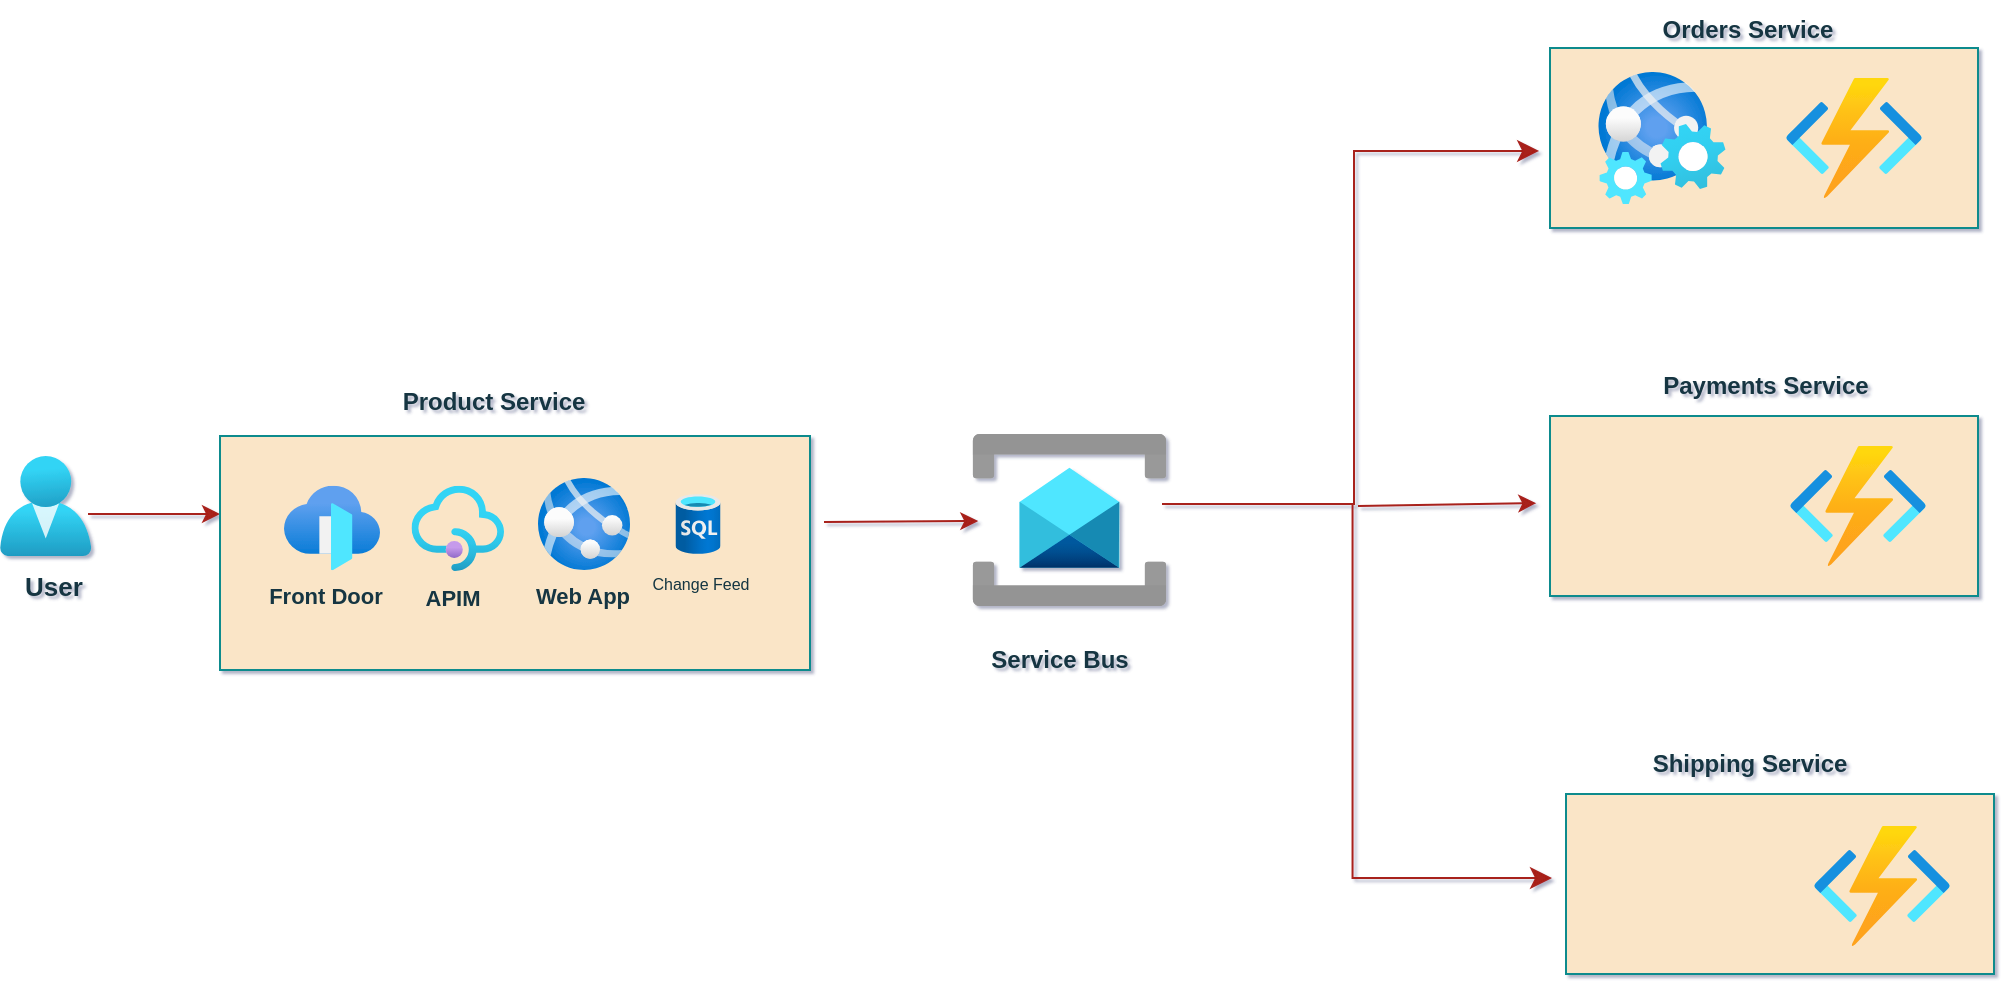 <mxfile version="26.2.14" pages="2">
  <diagram name="ServiceBus-EventDriven" id="KTqwcdXpjocmhjIUhx2A">
    <mxGraphModel dx="1418" dy="760" grid="0" gridSize="12" guides="1" tooltips="1" connect="1" arrows="1" fold="1" page="1" pageScale="1" pageWidth="1169" pageHeight="827" math="0" shadow="1">
      <root>
        <mxCell id="0" />
        <mxCell id="1" parent="0" />
        <mxCell id="YH1nLclGi4jUU_9F0U5y-1" value="" style="image;aspect=fixed;html=1;points=[];align=center;fontSize=12;image=img/lib/azure2/identity/Users.svg;labelBackgroundColor=none;fillColor=#FAE5C7;strokeColor=#0F8B8D;fontColor=#143642;" vertex="1" parent="1">
          <mxGeometry x="73" y="312" width="45.71" height="50" as="geometry" />
        </mxCell>
        <mxCell id="YH1nLclGi4jUU_9F0U5y-2" value="" style="endArrow=classic;html=1;rounded=0;exitX=0.963;exitY=0.56;exitDx=0;exitDy=0;exitPerimeter=0;labelBackgroundColor=none;strokeColor=#A8201A;fontColor=default;" edge="1" parent="1">
          <mxGeometry width="50" height="50" relative="1" as="geometry">
            <mxPoint x="117.019" y="341.0" as="sourcePoint" />
            <mxPoint x="183" y="341" as="targetPoint" />
          </mxGeometry>
        </mxCell>
        <mxCell id="YH1nLclGi4jUU_9F0U5y-3" value="" style="html=1;dashed=0;whiteSpace=wrap;labelBackgroundColor=none;fillColor=#FAE5C7;strokeColor=#0F8B8D;fontColor=#143642;" vertex="1" parent="1">
          <mxGeometry x="183" y="302" width="295" height="117" as="geometry" />
        </mxCell>
        <mxCell id="YH1nLclGi4jUU_9F0U5y-4" value="" style="image;aspect=fixed;html=1;points=[];align=center;fontSize=12;image=img/lib/azure2/networking/Front_Doors.svg;labelBackgroundColor=none;fillColor=#FAE5C7;strokeColor=#0F8B8D;fontColor=#143642;" vertex="1" parent="1">
          <mxGeometry x="215" y="326.82" width="48" height="42.35" as="geometry" />
        </mxCell>
        <mxCell id="YH1nLclGi4jUU_9F0U5y-5" value="" style="image;aspect=fixed;html=1;points=[];align=center;fontSize=12;image=img/lib/azure2/app_services/API_Management_Services.svg;labelBackgroundColor=none;fillColor=#FAE5C7;strokeColor=#0F8B8D;fontColor=#143642;" vertex="1" parent="1">
          <mxGeometry x="278.75" y="326.82" width="46.25" height="42.69" as="geometry" />
        </mxCell>
        <mxCell id="YH1nLclGi4jUU_9F0U5y-8" value="&lt;font&gt;&lt;b&gt;Front Door&lt;/b&gt;&lt;/font&gt;" style="html=1;dashed=0;whiteSpace=wrap;labelBackgroundColor=none;fillColor=none;strokeColor=none;fontColor=#143642;labelBorderColor=none;fontSize=11;" vertex="1" parent="1">
          <mxGeometry x="205" y="367" width="62" height="30" as="geometry" />
        </mxCell>
        <mxCell id="YH1nLclGi4jUU_9F0U5y-6" value="" style="image;aspect=fixed;html=1;points=[];align=center;fontSize=12;image=img/lib/azure2/app_services/App_Services.svg;labelBackgroundColor=none;fillColor=#FAE5C7;strokeColor=#0F8B8D;fontColor=#143642;" vertex="1" parent="1">
          <mxGeometry x="342" y="323" width="46" height="46" as="geometry" />
        </mxCell>
        <mxCell id="YH1nLclGi4jUU_9F0U5y-9" value="&lt;font&gt;&lt;b&gt;APIM&lt;/b&gt;&lt;/font&gt;" style="html=1;dashed=0;whiteSpace=wrap;labelBackgroundColor=none;fillColor=none;strokeColor=none;fontColor=#143642;labelBorderColor=none;fontSize=11;" vertex="1" parent="1">
          <mxGeometry x="271" y="370" width="57" height="26" as="geometry" />
        </mxCell>
        <mxCell id="YH1nLclGi4jUU_9F0U5y-10" value="&lt;font&gt;&lt;b&gt;Web App&lt;/b&gt;&lt;/font&gt;" style="html=1;dashed=0;whiteSpace=wrap;labelBackgroundColor=none;fillColor=none;strokeColor=none;fontColor=#143642;labelBorderColor=none;fontSize=11;" vertex="1" parent="1">
          <mxGeometry x="337" y="367" width="55" height="30" as="geometry" />
        </mxCell>
        <mxCell id="YH1nLclGi4jUU_9F0U5y-11" value="&lt;font&gt;&lt;b style=&quot;&quot;&gt;Payments Service&lt;/b&gt;&lt;/font&gt;" style="html=1;dashed=0;whiteSpace=wrap;labelBackgroundColor=none;fillColor=none;strokeColor=none;fontColor=#143642;labelBorderColor=none;" vertex="1" parent="1">
          <mxGeometry x="892" y="262" width="128" height="30" as="geometry" />
        </mxCell>
        <mxCell id="YH1nLclGi4jUU_9F0U5y-13" value="" style="endArrow=classic;html=1;rounded=0;exitX=0.963;exitY=0.56;exitDx=0;exitDy=0;exitPerimeter=0;labelBackgroundColor=none;strokeColor=#A8201A;fontColor=default;entryX=0.065;entryY=0.5;entryDx=0;entryDy=0;entryPerimeter=0;" edge="1" parent="1">
          <mxGeometry width="50" height="50" relative="1" as="geometry">
            <mxPoint x="485" y="345" as="sourcePoint" />
            <mxPoint x="562.135" y="344.5" as="targetPoint" />
          </mxGeometry>
        </mxCell>
        <mxCell id="YH1nLclGi4jUU_9F0U5y-17" value="" style="image;aspect=fixed;html=1;points=[];align=center;fontSize=12;image=img/lib/azure2/databases/SQL_Database.svg;strokeColor=#0F8B8D;fontColor=#143642;fillColor=#FAE5C7;labelBackgroundColor=none;" vertex="1" parent="1">
          <mxGeometry x="410.75" y="331" width="22.5" height="30" as="geometry" />
        </mxCell>
        <mxCell id="YH1nLclGi4jUU_9F0U5y-18" value="" style="image;aspect=fixed;html=1;points=[];align=center;fontSize=12;image=img/lib/azure2/integration/Service_Bus.svg;strokeColor=#0F8B8D;fontColor=#143642;fillColor=#FAE5C7;labelBackgroundColor=none;" vertex="1" parent="1">
          <mxGeometry x="559" y="301" width="97.47" height="86" as="geometry" />
        </mxCell>
        <mxCell id="YH1nLclGi4jUU_9F0U5y-19" value="&lt;b&gt;Service Bus&lt;/b&gt;" style="html=1;dashed=0;whiteSpace=wrap;labelBackgroundColor=none;fillColor=none;strokeColor=none;fontColor=#143642;labelBorderColor=none;" vertex="1" parent="1">
          <mxGeometry x="538.73" y="399" width="128" height="30" as="geometry" />
        </mxCell>
        <mxCell id="YH1nLclGi4jUU_9F0U5y-20" value="" style="edgeStyle=elbowEdgeStyle;elbow=horizontal;endArrow=classic;html=1;curved=0;rounded=0;endSize=8;startSize=8;strokeColor=#A8201A;fontColor=default;fillColor=#FAE5C7;entryX=-0.016;entryY=0.572;entryDx=0;entryDy=0;entryPerimeter=0;labelBackgroundColor=none;" edge="1" parent="1">
          <mxGeometry width="50" height="50" relative="1" as="geometry">
            <mxPoint x="654" y="336" as="sourcePoint" />
            <mxPoint x="842.576" y="159.48" as="targetPoint" />
            <Array as="points">
              <mxPoint x="750" y="216" />
            </Array>
          </mxGeometry>
        </mxCell>
        <mxCell id="YH1nLclGi4jUU_9F0U5y-21" value="" style="edgeStyle=elbowEdgeStyle;elbow=horizontal;endArrow=classic;html=1;curved=0;rounded=0;endSize=8;startSize=8;strokeColor=#A8201A;fontColor=default;fillColor=#FAE5C7;labelBackgroundColor=none;" edge="1" parent="1">
          <mxGeometry width="50" height="50" relative="1" as="geometry">
            <mxPoint x="655" y="336" as="sourcePoint" />
            <mxPoint x="849" y="523" as="targetPoint" />
            <Array as="points">
              <mxPoint x="749.27" y="216" />
            </Array>
          </mxGeometry>
        </mxCell>
        <mxCell id="YH1nLclGi4jUU_9F0U5y-22" value="" style="endArrow=classic;html=1;rounded=0;labelBackgroundColor=none;strokeColor=#A8201A;fontColor=default;entryX=0.065;entryY=0.5;entryDx=0;entryDy=0;entryPerimeter=0;" edge="1" parent="1">
          <mxGeometry width="50" height="50" relative="1" as="geometry">
            <mxPoint x="752" y="337" as="sourcePoint" />
            <mxPoint x="841.135" y="335.58" as="targetPoint" />
          </mxGeometry>
        </mxCell>
        <mxCell id="YH1nLclGi4jUU_9F0U5y-23" value="" style="html=1;dashed=0;whiteSpace=wrap;labelBackgroundColor=none;fillColor=#FAE5C7;strokeColor=#0F8B8D;fontColor=#143642;" vertex="1" parent="1">
          <mxGeometry x="848" y="108" width="214" height="90" as="geometry" />
        </mxCell>
        <mxCell id="YH1nLclGi4jUU_9F0U5y-24" value="" style="html=1;dashed=0;whiteSpace=wrap;labelBackgroundColor=none;fillColor=#FAE5C7;strokeColor=#0F8B8D;fontColor=#143642;" vertex="1" parent="1">
          <mxGeometry x="848" y="292" width="214" height="90" as="geometry" />
        </mxCell>
        <mxCell id="YH1nLclGi4jUU_9F0U5y-25" value="" style="html=1;dashed=0;whiteSpace=wrap;labelBackgroundColor=none;fillColor=#FAE5C7;strokeColor=#0F8B8D;fontColor=#143642;" vertex="1" parent="1">
          <mxGeometry x="856" y="481" width="214" height="90" as="geometry" />
        </mxCell>
        <mxCell id="YH1nLclGi4jUU_9F0U5y-26" value="" style="image;aspect=fixed;html=1;points=[];align=center;fontSize=12;image=img/lib/azure2/preview/Web_Environment.svg;strokeColor=#0F8B8D;fontColor=#143642;fillColor=#FAE5C7;labelBackgroundColor=none;" vertex="1" parent="1">
          <mxGeometry x="872" y="120" width="64" height="66" as="geometry" />
        </mxCell>
        <mxCell id="YH1nLclGi4jUU_9F0U5y-28" value="" style="image;aspect=fixed;html=1;points=[];align=center;fontSize=12;image=img/lib/azure2/compute/Function_Apps.svg;strokeColor=#0F8B8D;fontColor=#143642;fillColor=#FAE5C7;labelBackgroundColor=none;" vertex="1" parent="1">
          <mxGeometry x="966" y="123" width="68" height="60" as="geometry" />
        </mxCell>
        <mxCell id="YH1nLclGi4jUU_9F0U5y-29" value="" style="image;aspect=fixed;html=1;points=[];align=center;fontSize=12;image=img/lib/azure2/compute/Function_Apps.svg;strokeColor=#0F8B8D;fontColor=#143642;fillColor=#FAE5C7;labelBackgroundColor=none;" vertex="1" parent="1">
          <mxGeometry x="968" y="307" width="68" height="60" as="geometry" />
        </mxCell>
        <mxCell id="YH1nLclGi4jUU_9F0U5y-30" value="" style="image;aspect=fixed;html=1;points=[];align=center;fontSize=12;image=img/lib/azure2/compute/Function_Apps.svg;strokeColor=#0F8B8D;fontColor=#143642;fillColor=#FAE5C7;labelBackgroundColor=none;" vertex="1" parent="1">
          <mxGeometry x="980" y="497" width="68" height="60" as="geometry" />
        </mxCell>
        <mxCell id="YH1nLclGi4jUU_9F0U5y-33" value="&lt;font&gt;&lt;b style=&quot;&quot;&gt;Product Service&lt;/b&gt;&lt;/font&gt;" style="html=1;dashed=0;whiteSpace=wrap;labelBackgroundColor=none;fillColor=none;strokeColor=none;fontColor=#143642;labelBorderColor=none;" vertex="1" parent="1">
          <mxGeometry x="256" y="270" width="128" height="30" as="geometry" />
        </mxCell>
        <mxCell id="YH1nLclGi4jUU_9F0U5y-34" value="&lt;font&gt;&lt;b style=&quot;&quot;&gt;Orders Service&lt;/b&gt;&lt;/font&gt;" style="html=1;dashed=0;whiteSpace=wrap;labelBackgroundColor=none;fillColor=none;strokeColor=none;fontColor=#143642;labelBorderColor=none;" vertex="1" parent="1">
          <mxGeometry x="883" y="84" width="128" height="30" as="geometry" />
        </mxCell>
        <mxCell id="YH1nLclGi4jUU_9F0U5y-35" value="&lt;font&gt;&lt;b style=&quot;&quot;&gt;Shipping Service&lt;/b&gt;&lt;/font&gt;" style="html=1;dashed=0;whiteSpace=wrap;labelBackgroundColor=none;fillColor=none;strokeColor=none;fontColor=#143642;labelBorderColor=none;" vertex="1" parent="1">
          <mxGeometry x="884" y="451" width="128" height="30" as="geometry" />
        </mxCell>
        <mxCell id="YH1nLclGi4jUU_9F0U5y-37" value="&lt;font&gt;Change Feed&lt;/font&gt;" style="html=1;dashed=0;whiteSpace=wrap;labelBackgroundColor=none;fillColor=none;strokeColor=none;fontColor=#143642;labelBorderColor=none;fontSize=8;" vertex="1" parent="1">
          <mxGeometry x="395" y="361" width="57" height="30" as="geometry" />
        </mxCell>
        <mxCell id="MeukKZZeisnqmBMGz0VK-1" value="" style="shape=image;html=1;verticalAlign=top;verticalLabelPosition=bottom;labelBackgroundColor=#ffffff;imageAspect=0;aspect=fixed;image=https://cdn0.iconfinder.com/data/icons/business-startup-10/50/19-128.png;strokeColor=#0F8B8D;fontColor=#143642;fillColor=#FAE5C7;" vertex="1" parent="1">
          <mxGeometry x="872" y="297.5" width="71" height="71" as="geometry" />
        </mxCell>
        <mxCell id="MeukKZZeisnqmBMGz0VK-2" value="" style="shape=image;html=1;verticalAlign=top;verticalLabelPosition=bottom;labelBackgroundColor=#ffffff;imageAspect=0;aspect=fixed;image=https://cdn0.iconfinder.com/data/icons/elasto-online-store/26/00-ELASTOFONT-STORE-READY_delivery-128.png;strokeColor=#0F8B8D;fontColor=#143642;fillColor=#FAE5C7;" vertex="1" parent="1">
          <mxGeometry x="876" y="481" width="86" height="86" as="geometry" />
        </mxCell>
        <mxCell id="6iMibQRNK-gj-JR9yRj--1" value="&lt;b style=&quot;&quot;&gt;&lt;font style=&quot;font-size: 13px;&quot;&gt;User&lt;/font&gt;&lt;/b&gt;" style="html=1;dashed=0;whiteSpace=wrap;labelBackgroundColor=none;fillColor=none;strokeColor=none;fontColor=#143642;labelBorderColor=none;" vertex="1" parent="1">
          <mxGeometry x="76" y="362" width="48" height="30" as="geometry" />
        </mxCell>
      </root>
    </mxGraphModel>
  </diagram>
  <diagram id="KO4DcKU-G38dI12ZryxS" name="EventGrid-EventDriven">
    <mxGraphModel dx="1418" dy="760" grid="1" gridSize="12" guides="1" tooltips="1" connect="1" arrows="1" fold="1" page="1" pageScale="1" pageWidth="1169" pageHeight="827" math="0" shadow="0">
      <root>
        <mxCell id="0" />
        <mxCell id="1" parent="0" />
        <mxCell id="_cwM8QqdAKs7x5W7tH98-1" value="" style="image;aspect=fixed;html=1;points=[];align=center;fontSize=12;image=img/lib/azure2/identity/Users.svg;labelBackgroundColor=none;fillColor=#FAE5C7;strokeColor=#0F8B8D;fontColor=#143642;" vertex="1" parent="1">
          <mxGeometry x="73" y="310" width="45.71" height="50" as="geometry" />
        </mxCell>
        <mxCell id="_cwM8QqdAKs7x5W7tH98-2" value="" style="endArrow=classic;html=1;rounded=0;exitX=0.963;exitY=0.56;exitDx=0;exitDy=0;exitPerimeter=0;labelBackgroundColor=none;strokeColor=#A8201A;fontColor=default;" edge="1" parent="1">
          <mxGeometry width="50" height="50" relative="1" as="geometry">
            <mxPoint x="115.019" y="339.0" as="sourcePoint" />
            <mxPoint x="181" y="339" as="targetPoint" />
          </mxGeometry>
        </mxCell>
        <mxCell id="_cwM8QqdAKs7x5W7tH98-3" value="" style="html=1;dashed=0;whiteSpace=wrap;labelBackgroundColor=none;fillColor=#FAE5C7;strokeColor=#0F8B8D;fontColor=#143642;" vertex="1" parent="1">
          <mxGeometry x="183" y="300" width="193" height="90" as="geometry" />
        </mxCell>
        <mxCell id="_cwM8QqdAKs7x5W7tH98-4" value="" style="image;aspect=fixed;html=1;points=[];align=center;fontSize=12;image=img/lib/azure2/networking/Front_Doors.svg;labelBackgroundColor=none;fillColor=#FAE5C7;strokeColor=#0F8B8D;fontColor=#143642;" vertex="1" parent="1">
          <mxGeometry x="193" y="314.82" width="48" height="42.35" as="geometry" />
        </mxCell>
        <mxCell id="_cwM8QqdAKs7x5W7tH98-5" value="" style="image;aspect=fixed;html=1;points=[];align=center;fontSize=12;image=img/lib/azure2/app_services/API_Management_Services.svg;labelBackgroundColor=none;fillColor=#FAE5C7;strokeColor=#0F8B8D;fontColor=#143642;" vertex="1" parent="1">
          <mxGeometry x="256.75" y="316.82" width="46.25" height="42.69" as="geometry" />
        </mxCell>
        <mxCell id="_cwM8QqdAKs7x5W7tH98-6" value="&lt;font style=&quot;font-size: 8px;&quot;&gt;&lt;b&gt;Front Door&lt;/b&gt;&lt;/font&gt;" style="html=1;dashed=0;whiteSpace=wrap;labelBackgroundColor=none;fillColor=none;strokeColor=none;fontColor=#143642;labelBorderColor=none;" vertex="1" parent="1">
          <mxGeometry x="196" y="355" width="48" height="30" as="geometry" />
        </mxCell>
        <mxCell id="_cwM8QqdAKs7x5W7tH98-7" value="" style="image;aspect=fixed;html=1;points=[];align=center;fontSize=12;image=img/lib/azure2/app_services/App_Services.svg;labelBackgroundColor=none;fillColor=#FAE5C7;strokeColor=#0F8B8D;fontColor=#143642;" vertex="1" parent="1">
          <mxGeometry x="313" y="314" width="46" height="46" as="geometry" />
        </mxCell>
        <mxCell id="_cwM8QqdAKs7x5W7tH98-8" value="&lt;font style=&quot;font-size: 8px;&quot;&gt;&lt;b&gt;APIM&lt;/b&gt;&lt;/font&gt;" style="html=1;dashed=0;whiteSpace=wrap;labelBackgroundColor=none;fillColor=none;strokeColor=none;fontColor=#143642;labelBorderColor=none;" vertex="1" parent="1">
          <mxGeometry x="253" y="358" width="48" height="26" as="geometry" />
        </mxCell>
        <mxCell id="_cwM8QqdAKs7x5W7tH98-9" value="&lt;font style=&quot;font-size: 8px;&quot;&gt;&lt;b&gt;Web App&lt;/b&gt;&lt;/font&gt;" style="html=1;dashed=0;whiteSpace=wrap;labelBackgroundColor=none;fillColor=none;strokeColor=none;fontColor=#143642;labelBorderColor=none;" vertex="1" parent="1">
          <mxGeometry x="311" y="355" width="48" height="30" as="geometry" />
        </mxCell>
        <mxCell id="_cwM8QqdAKs7x5W7tH98-10" value="&lt;font&gt;&lt;b style=&quot;&quot;&gt;Payments Process&lt;/b&gt;&lt;/font&gt;" style="html=1;dashed=0;whiteSpace=wrap;labelBackgroundColor=none;fillColor=none;strokeColor=none;fontColor=#143642;labelBorderColor=none;" vertex="1" parent="1">
          <mxGeometry x="858" y="262" width="128" height="30" as="geometry" />
        </mxCell>
        <mxCell id="_cwM8QqdAKs7x5W7tH98-11" value="" style="endArrow=classic;html=1;rounded=0;exitX=0.963;exitY=0.56;exitDx=0;exitDy=0;exitPerimeter=0;labelBackgroundColor=none;strokeColor=#A8201A;fontColor=default;" edge="1" parent="1">
          <mxGeometry width="50" height="50" relative="1" as="geometry">
            <mxPoint x="376.6" y="338.16" as="sourcePoint" />
            <mxPoint x="435" y="338" as="targetPoint" />
          </mxGeometry>
        </mxCell>
        <mxCell id="_cwM8QqdAKs7x5W7tH98-14" value="&lt;b&gt;Cosmos DB&lt;/b&gt;" style="html=1;dashed=0;whiteSpace=wrap;labelBackgroundColor=none;fillColor=none;strokeColor=none;fontColor=#143642;labelBorderColor=none;" vertex="1" parent="1">
          <mxGeometry x="398.73" y="378" width="128" height="30" as="geometry" />
        </mxCell>
        <mxCell id="_cwM8QqdAKs7x5W7tH98-18" value="" style="html=1;dashed=0;whiteSpace=wrap;labelBackgroundColor=none;fillColor=#FAE5C7;strokeColor=#0F8B8D;fontColor=#143642;" vertex="1" parent="1">
          <mxGeometry x="825" y="108" width="214" height="90" as="geometry" />
        </mxCell>
        <mxCell id="_cwM8QqdAKs7x5W7tH98-19" value="" style="html=1;dashed=0;whiteSpace=wrap;labelBackgroundColor=none;fillColor=#FAE5C7;strokeColor=#0F8B8D;fontColor=#143642;" vertex="1" parent="1">
          <mxGeometry x="825" y="292" width="214" height="90" as="geometry" />
        </mxCell>
        <mxCell id="_cwM8QqdAKs7x5W7tH98-20" value="" style="html=1;dashed=0;whiteSpace=wrap;labelBackgroundColor=none;fillColor=#FAE5C7;strokeColor=#0F8B8D;fontColor=#143642;" vertex="1" parent="1">
          <mxGeometry x="838" y="495" width="214" height="90" as="geometry" />
        </mxCell>
        <mxCell id="_cwM8QqdAKs7x5W7tH98-21" value="" style="image;aspect=fixed;html=1;points=[];align=center;fontSize=12;image=img/lib/azure2/preview/Web_Environment.svg;strokeColor=#0F8B8D;fontColor=#143642;fillColor=#FAE5C7;" vertex="1" parent="1">
          <mxGeometry x="849" y="120" width="64" height="66" as="geometry" />
        </mxCell>
        <mxCell id="_cwM8QqdAKs7x5W7tH98-22" value="" style="image;aspect=fixed;html=1;points=[];align=center;fontSize=12;image=img/lib/azure2/compute/Function_Apps.svg;strokeColor=#0F8B8D;fontColor=#143642;fillColor=#FAE5C7;" vertex="1" parent="1">
          <mxGeometry x="945" y="120" width="68" height="60" as="geometry" />
        </mxCell>
        <mxCell id="_cwM8QqdAKs7x5W7tH98-23" value="" style="image;aspect=fixed;html=1;points=[];align=center;fontSize=12;image=img/lib/azure2/compute/Function_Apps.svg;strokeColor=#0F8B8D;fontColor=#143642;fillColor=#FAE5C7;" vertex="1" parent="1">
          <mxGeometry x="945" y="301" width="68" height="60" as="geometry" />
        </mxCell>
        <mxCell id="_cwM8QqdAKs7x5W7tH98-24" value="" style="image;aspect=fixed;html=1;points=[];align=center;fontSize=12;image=img/lib/azure2/compute/Function_Apps.svg;strokeColor=#0F8B8D;fontColor=#143642;fillColor=#FAE5C7;" vertex="1" parent="1">
          <mxGeometry x="957" y="508" width="68" height="60" as="geometry" />
        </mxCell>
        <mxCell id="_cwM8QqdAKs7x5W7tH98-25" value="Payment" style="html=1;whiteSpace=wrap;strokeColor=none;fillColor=#0079D6;labelPosition=center;verticalLabelPosition=middle;verticalAlign=top;align=center;fontSize=12;outlineConnect=0;spacingTop=-6;fontColor=#FFFFFF;shape=mxgraph.sitemap.payment;" vertex="1" parent="1">
          <mxGeometry x="840.5" y="309.17" width="81" height="52" as="geometry" />
        </mxCell>
        <mxCell id="_cwM8QqdAKs7x5W7tH98-26" value="&lt;font&gt;&lt;b style=&quot;&quot;&gt;Product Service&lt;/b&gt;&lt;/font&gt;" style="html=1;dashed=0;whiteSpace=wrap;labelBackgroundColor=none;fillColor=none;strokeColor=none;fontColor=#143642;labelBorderColor=none;" vertex="1" parent="1">
          <mxGeometry x="221" y="274" width="128" height="30" as="geometry" />
        </mxCell>
        <mxCell id="_cwM8QqdAKs7x5W7tH98-27" value="&lt;font&gt;&lt;b style=&quot;&quot;&gt;Orders Service&lt;/b&gt;&lt;/font&gt;" style="html=1;dashed=0;whiteSpace=wrap;labelBackgroundColor=none;fillColor=none;strokeColor=none;fontColor=#143642;labelBorderColor=none;" vertex="1" parent="1">
          <mxGeometry x="860" y="83" width="128" height="30" as="geometry" />
        </mxCell>
        <mxCell id="_cwM8QqdAKs7x5W7tH98-28" value="&lt;font&gt;&lt;b style=&quot;&quot;&gt;Notifications Service&lt;/b&gt;&lt;/font&gt;" style="html=1;dashed=0;whiteSpace=wrap;labelBackgroundColor=none;fillColor=none;strokeColor=none;fontColor=#143642;labelBorderColor=none;" vertex="1" parent="1">
          <mxGeometry x="870" y="470" width="128" height="23" as="geometry" />
        </mxCell>
        <mxCell id="_cwM8QqdAKs7x5W7tH98-29" value="" style="points=[[0.015,0.015,0],[0.985,0.015,0],[0.985,0.985,0],[0.015,0.985,0],[0.25,0,0],[0.5,0,0],[0.75,0,0],[1,0.25,0],[1,0.5,0],[1,0.75,0],[0.75,1,0],[0.5,1,0],[0.25,1,0],[0,0.75,0],[0,0.5,0],[0,0.25,0]];verticalLabelPosition=bottom;html=1;verticalAlign=top;aspect=fixed;align=center;pointerEvents=1;shape=mxgraph.cisco19.rect;prIcon=email_security;fillColor=#FAFAFA;strokeColor=#005073;fontColor=#143642;" vertex="1" parent="1">
          <mxGeometry x="860" y="510" width="64" height="50" as="geometry" />
        </mxCell>
        <mxCell id="cPL-Vsk3uzcYt9DinLjs-2" value="" style="image;aspect=fixed;html=1;points=[];align=center;fontSize=12;image=img/lib/azure2/databases/Azure_Cosmos_DB.svg;strokeColor=#0F8B8D;fontColor=#143642;fillColor=#FAE5C7;" vertex="1" parent="1">
          <mxGeometry x="423" y="298" width="84" height="84" as="geometry" />
        </mxCell>
        <mxCell id="cPL-Vsk3uzcYt9DinLjs-3" value="" style="image;aspect=fixed;html=1;points=[];align=center;fontSize=12;image=img/lib/mscae/Event_Grid.svg;strokeColor=#0F8B8D;fontColor=#143642;fillColor=#FAE5C7;" vertex="1" parent="1">
          <mxGeometry x="624" y="302.17" width="86.83" height="86.83" as="geometry" />
        </mxCell>
        <mxCell id="r2VehVNjIHlXHEVAcEc8-1" value="" style="edgeStyle=elbowEdgeStyle;elbow=horizontal;endArrow=classic;html=1;curved=0;rounded=0;endSize=8;startSize=8;strokeColor=#A8201A;fontColor=#143642;fillColor=#FAE5C7;entryX=-0.016;entryY=0.572;entryDx=0;entryDy=0;entryPerimeter=0;strokeWidth=2;" edge="1" parent="1">
          <mxGeometry width="50" height="50" relative="1" as="geometry">
            <mxPoint x="720" y="336" as="sourcePoint" />
            <mxPoint x="824" y="159" as="targetPoint" />
            <Array as="points">
              <mxPoint x="731" y="216" />
            </Array>
          </mxGeometry>
        </mxCell>
        <mxCell id="r2VehVNjIHlXHEVAcEc8-2" value="" style="edgeStyle=elbowEdgeStyle;elbow=horizontal;endArrow=classic;html=1;curved=0;rounded=0;endSize=8;startSize=8;strokeColor=#A8201A;fontColor=#143642;fillColor=#FAE5C7;strokeWidth=2;" edge="1" parent="1">
          <mxGeometry width="50" height="50" relative="1" as="geometry">
            <mxPoint x="696" y="336" as="sourcePoint" />
            <mxPoint x="838.27" y="528" as="targetPoint" />
            <Array as="points">
              <mxPoint x="730.27" y="216" />
            </Array>
          </mxGeometry>
        </mxCell>
        <mxCell id="r2VehVNjIHlXHEVAcEc8-3" value="" style="endArrow=classic;html=1;rounded=0;labelBackgroundColor=none;strokeColor=#A8201A;fontColor=default;entryX=0.065;entryY=0.5;entryDx=0;entryDy=0;entryPerimeter=0;strokeWidth=2;" edge="1" parent="1">
          <mxGeometry width="50" height="50" relative="1" as="geometry">
            <mxPoint x="732" y="336" as="sourcePoint" />
            <mxPoint x="821.135" y="334.58" as="targetPoint" />
          </mxGeometry>
        </mxCell>
        <mxCell id="r2VehVNjIHlXHEVAcEc8-4" value="" style="edgeStyle=elbowEdgeStyle;elbow=vertical;endArrow=classic;html=1;curved=0;rounded=0;endSize=8;startSize=8;strokeColor=#A8201A;fontColor=#143642;fillColor=#FAE5C7;exitX=0.406;exitY=0;exitDx=0;exitDy=0;exitPerimeter=0;strokeWidth=2;entryX=0.512;entryY=-0.048;entryDx=0;entryDy=0;entryPerimeter=0;" edge="1" parent="1" source="_cwM8QqdAKs7x5W7tH98-27" target="cPL-Vsk3uzcYt9DinLjs-2">
          <mxGeometry width="50" height="50" relative="1" as="geometry">
            <mxPoint x="912" y="72" as="sourcePoint" />
            <mxPoint x="516" y="288" as="targetPoint" />
            <Array as="points">
              <mxPoint x="708" y="36" />
            </Array>
          </mxGeometry>
        </mxCell>
        <mxCell id="r2VehVNjIHlXHEVAcEc8-5" value="" style="edgeStyle=elbowEdgeStyle;elbow=vertical;endArrow=classic;html=1;curved=0;rounded=0;endSize=8;startSize=8;strokeColor=#A8201A;fontColor=#143642;fillColor=#FAE5C7;strokeWidth=2;entryX=0.5;entryY=1;entryDx=0;entryDy=0;" edge="1" parent="1" source="_cwM8QqdAKs7x5W7tH98-20" target="_cwM8QqdAKs7x5W7tH98-14">
          <mxGeometry width="50" height="50" relative="1" as="geometry">
            <mxPoint x="924" y="158" as="sourcePoint" />
            <mxPoint x="465" y="444" as="targetPoint" />
            <Array as="points">
              <mxPoint x="816" y="651" />
            </Array>
          </mxGeometry>
        </mxCell>
        <mxCell id="r2VehVNjIHlXHEVAcEc8-6" value="" style="edgeStyle=elbowEdgeStyle;elbow=vertical;endArrow=classic;html=1;curved=0;rounded=0;endSize=8;startSize=8;strokeColor=#A8201A;fontColor=#143642;fillColor=#FAE5C7;strokeWidth=2;" edge="1" parent="1" source="_cwM8QqdAKs7x5W7tH98-28">
          <mxGeometry width="50" height="50" relative="1" as="geometry">
            <mxPoint x="917.96" y="444" as="sourcePoint" />
            <mxPoint x="468" y="444" as="targetPoint" />
            <Array as="points">
              <mxPoint x="708" y="444" />
            </Array>
          </mxGeometry>
        </mxCell>
        <mxCell id="r2VehVNjIHlXHEVAcEc8-7" value="&lt;b&gt;Event Grid&lt;/b&gt;" style="html=1;dashed=0;whiteSpace=wrap;labelBackgroundColor=none;fillColor=none;strokeColor=none;fontColor=#143642;labelBorderColor=none;" vertex="1" parent="1">
          <mxGeometry x="607.73" y="388" width="128" height="30" as="geometry" />
        </mxCell>
        <mxCell id="r2VehVNjIHlXHEVAcEc8-8" value="" style="endArrow=classic;html=1;rounded=0;labelBackgroundColor=none;strokeColor=#A8201A;fontColor=default;strokeWidth=2;exitX=0.988;exitY=0.536;exitDx=0;exitDy=0;exitPerimeter=0;" edge="1" parent="1" source="cPL-Vsk3uzcYt9DinLjs-2">
          <mxGeometry width="50" height="50" relative="1" as="geometry">
            <mxPoint x="545" y="343" as="sourcePoint" />
            <mxPoint x="624" y="342" as="targetPoint" />
          </mxGeometry>
        </mxCell>
        <mxCell id="r2VehVNjIHlXHEVAcEc8-9" value="&lt;b&gt;&lt;font style=&quot;font-size: 10px;&quot;&gt;ChangeFeed&lt;/font&gt;&lt;/b&gt;" style="html=1;dashed=0;whiteSpace=wrap;labelBackgroundColor=none;fillColor=none;strokeColor=none;fontColor=#143642;labelBorderColor=none;" vertex="1" parent="1">
          <mxGeometry x="499" y="314.82" width="128" height="30" as="geometry" />
        </mxCell>
        <mxCell id="r2VehVNjIHlXHEVAcEc8-10" value="&lt;b style=&quot;&quot;&gt;&lt;font style=&quot;font-size: 13px;&quot;&gt;User&lt;/font&gt;&lt;/b&gt;" style="html=1;dashed=0;whiteSpace=wrap;labelBackgroundColor=none;fillColor=none;strokeColor=none;fontColor=#143642;labelBorderColor=none;" vertex="1" parent="1">
          <mxGeometry x="71" y="358" width="48" height="30" as="geometry" />
        </mxCell>
      </root>
    </mxGraphModel>
  </diagram>
</mxfile>
